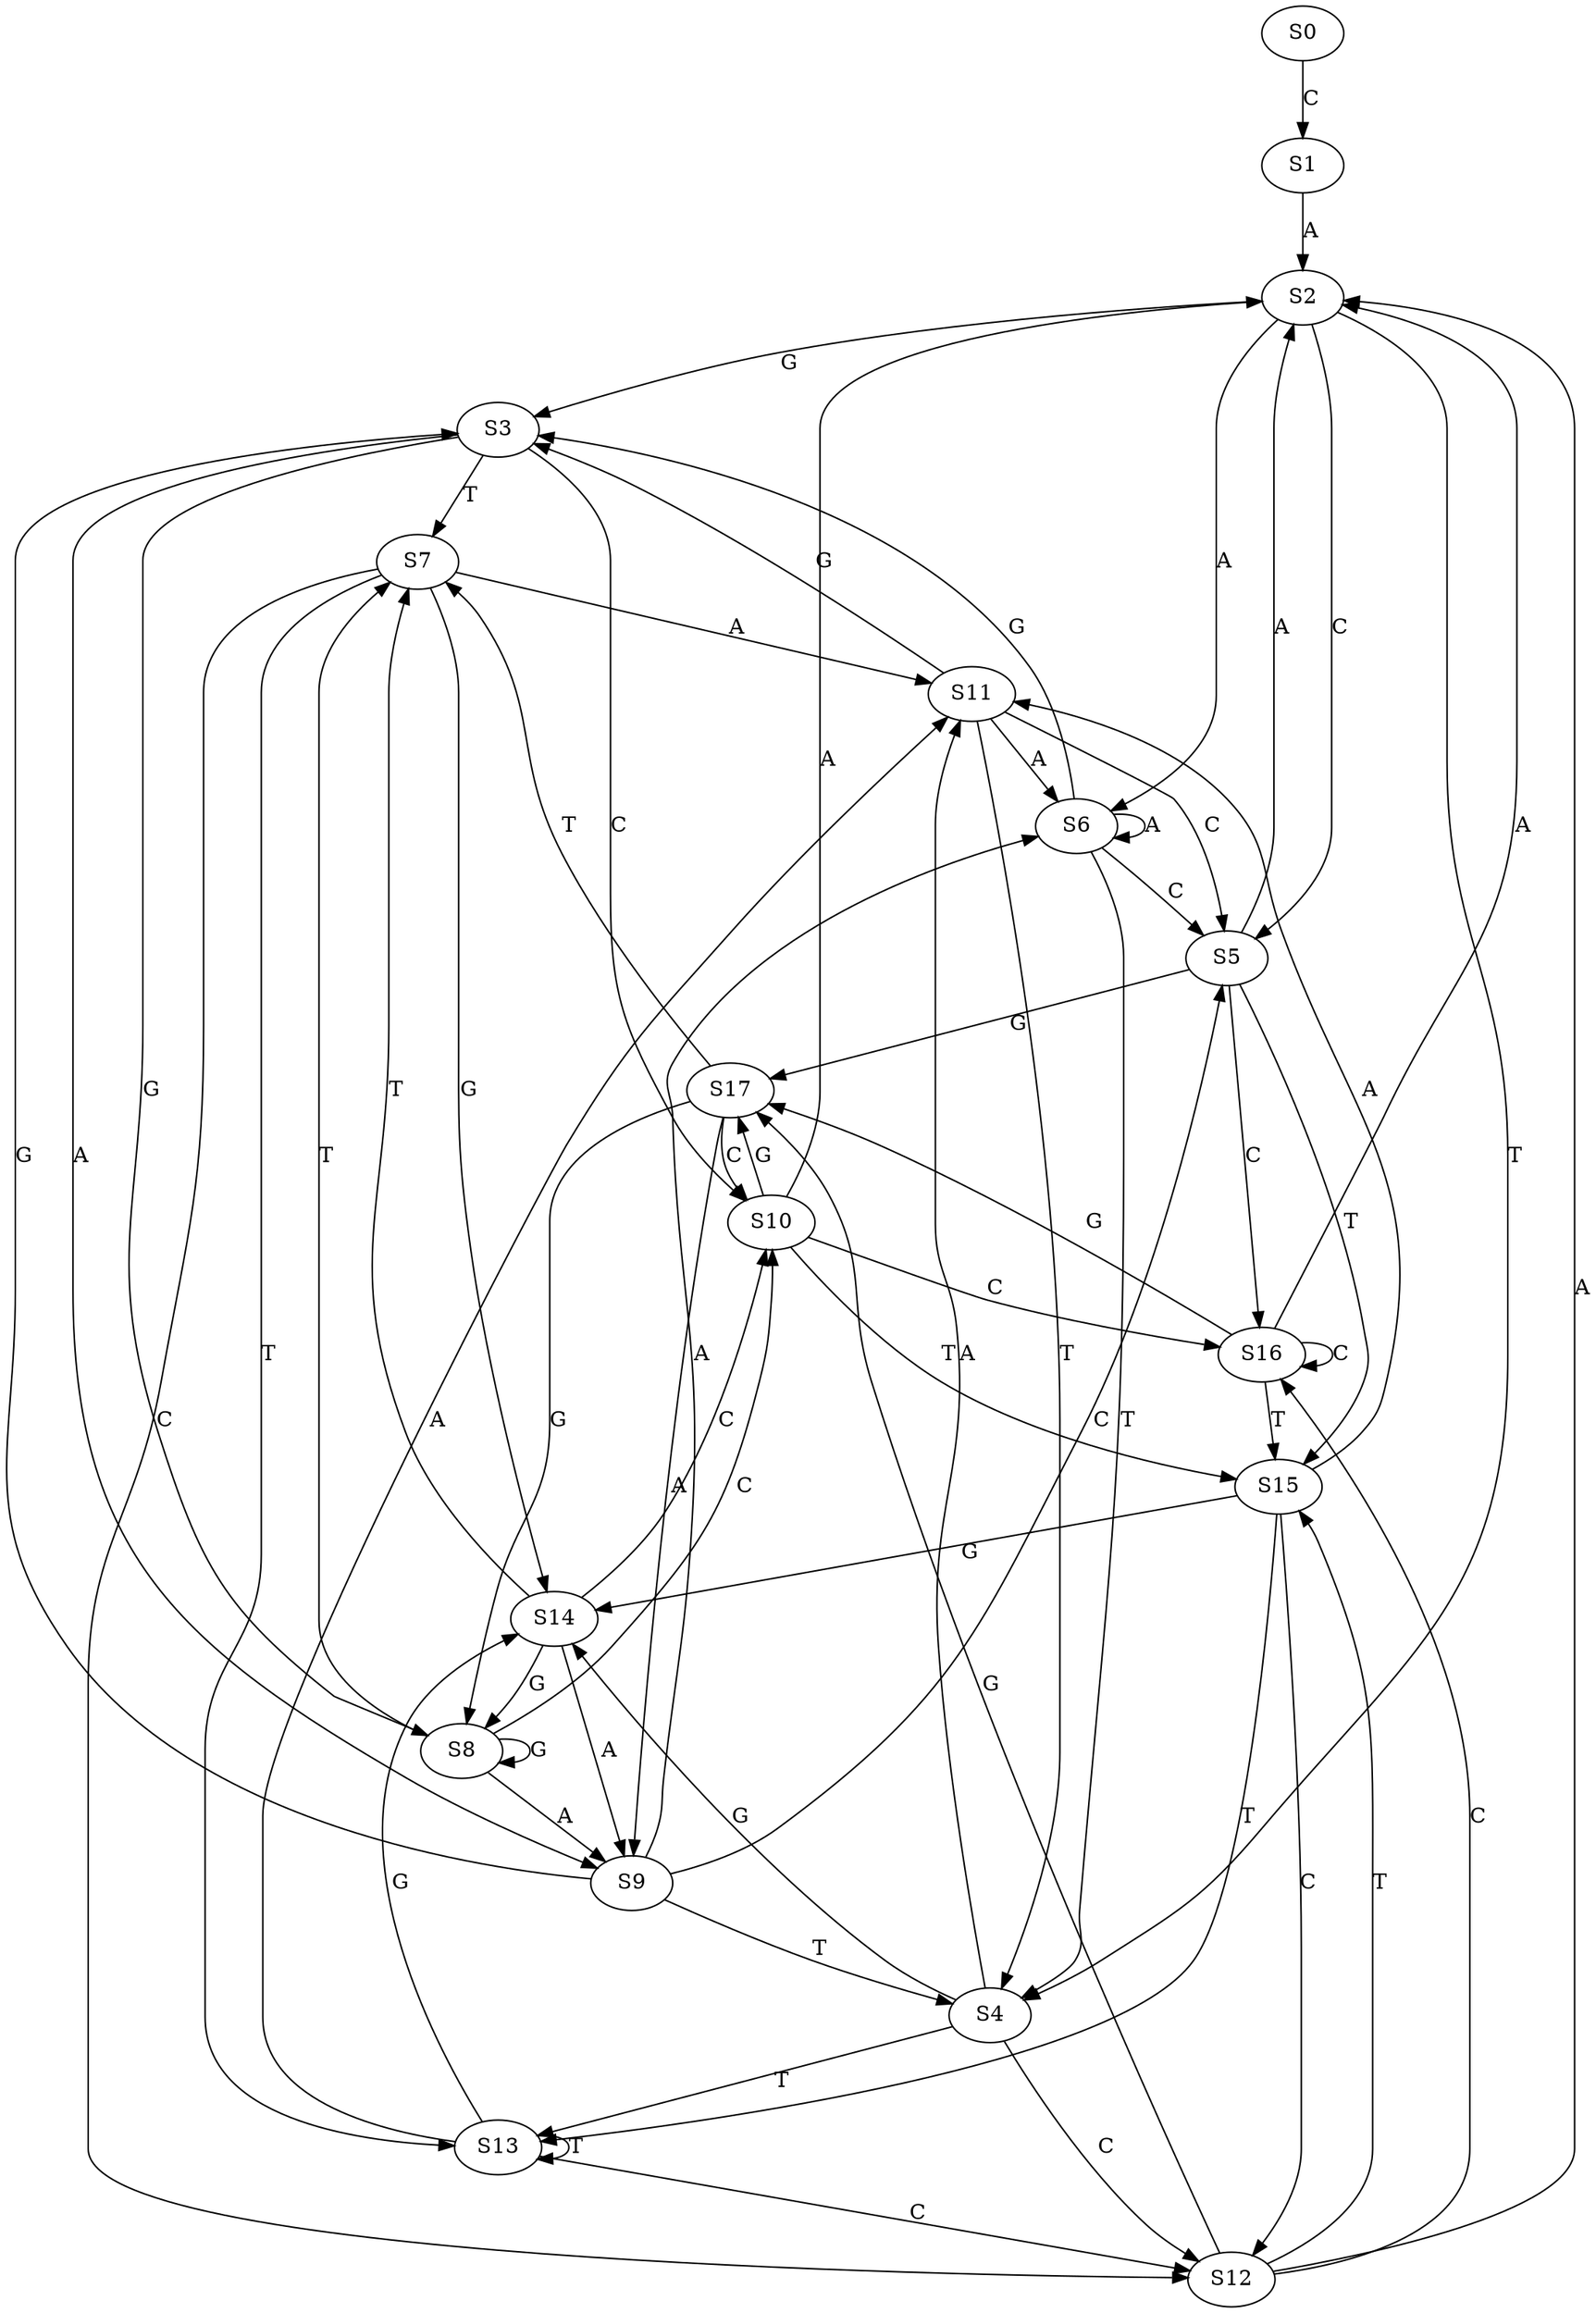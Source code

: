 strict digraph  {
	S0 -> S1 [ label = C ];
	S1 -> S2 [ label = A ];
	S2 -> S3 [ label = G ];
	S2 -> S4 [ label = T ];
	S2 -> S5 [ label = C ];
	S2 -> S6 [ label = A ];
	S3 -> S7 [ label = T ];
	S3 -> S8 [ label = G ];
	S3 -> S9 [ label = A ];
	S3 -> S10 [ label = C ];
	S4 -> S11 [ label = A ];
	S4 -> S12 [ label = C ];
	S4 -> S13 [ label = T ];
	S4 -> S14 [ label = G ];
	S5 -> S2 [ label = A ];
	S5 -> S15 [ label = T ];
	S5 -> S16 [ label = C ];
	S5 -> S17 [ label = G ];
	S6 -> S4 [ label = T ];
	S6 -> S5 [ label = C ];
	S6 -> S3 [ label = G ];
	S6 -> S6 [ label = A ];
	S7 -> S11 [ label = A ];
	S7 -> S12 [ label = C ];
	S7 -> S14 [ label = G ];
	S7 -> S13 [ label = T ];
	S8 -> S9 [ label = A ];
	S8 -> S7 [ label = T ];
	S8 -> S8 [ label = G ];
	S8 -> S10 [ label = C ];
	S9 -> S3 [ label = G ];
	S9 -> S6 [ label = A ];
	S9 -> S5 [ label = C ];
	S9 -> S4 [ label = T ];
	S10 -> S16 [ label = C ];
	S10 -> S15 [ label = T ];
	S10 -> S17 [ label = G ];
	S10 -> S2 [ label = A ];
	S11 -> S3 [ label = G ];
	S11 -> S4 [ label = T ];
	S11 -> S6 [ label = A ];
	S11 -> S5 [ label = C ];
	S12 -> S15 [ label = T ];
	S12 -> S17 [ label = G ];
	S12 -> S16 [ label = C ];
	S12 -> S2 [ label = A ];
	S13 -> S12 [ label = C ];
	S13 -> S14 [ label = G ];
	S13 -> S13 [ label = T ];
	S13 -> S11 [ label = A ];
	S14 -> S9 [ label = A ];
	S14 -> S7 [ label = T ];
	S14 -> S10 [ label = C ];
	S14 -> S8 [ label = G ];
	S15 -> S14 [ label = G ];
	S15 -> S12 [ label = C ];
	S15 -> S11 [ label = A ];
	S15 -> S13 [ label = T ];
	S16 -> S17 [ label = G ];
	S16 -> S16 [ label = C ];
	S16 -> S2 [ label = A ];
	S16 -> S15 [ label = T ];
	S17 -> S8 [ label = G ];
	S17 -> S7 [ label = T ];
	S17 -> S9 [ label = A ];
	S17 -> S10 [ label = C ];
}
